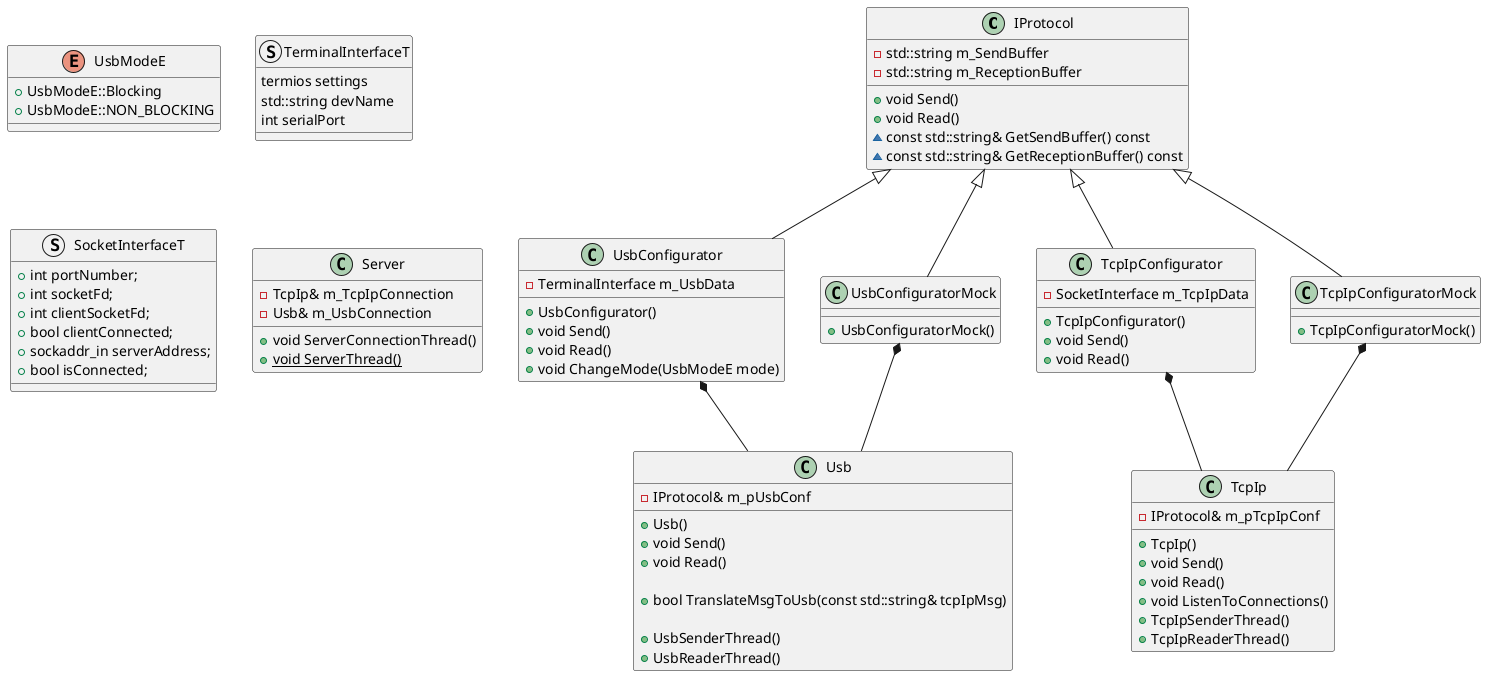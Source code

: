 @startuml Class Hierarchy Diagram

IProtocol <|-- UsbConfigurator
IProtocol <|-- UsbConfiguratorMock
IProtocol <|-- TcpIpConfigurator
IProtocol <|-- TcpIpConfiguratorMock
UsbConfigurator *-- Usb
UsbConfiguratorMock *-- Usb
TcpIpConfigurator *-- TcpIp
TcpIpConfiguratorMock *-- TcpIp

enum UsbModeE
{
    +UsbModeE::Blocking
    +UsbModeE::NON_BLOCKING
}

struct TerminalInterfaceT
{
    termios settings
    std::string devName
    int serialPort
}

struct SocketInterfaceT
{
    +int portNumber;
    +int socketFd;
    +int clientSocketFd;
    +bool clientConnected;
    +sockaddr_in serverAddress;
    +bool isConnected;
}

class IProtocol
{
    -std::string m_SendBuffer
    -std::string m_ReceptionBuffer

    +void Send()
    +void Read()
    ~const std::string& GetSendBuffer() const
    ~const std::string& GetReceptionBuffer() const
}

class UsbConfigurator
{
    -TerminalInterface m_UsbData

    +UsbConfigurator()
    +void Send()
    +void Read()
    +void ChangeMode(UsbModeE mode)
}

class TcpIpConfigurator
{
    -SocketInterface m_TcpIpData

    +TcpIpConfigurator()
    +void Send()
    +void Read()
}

class UsbConfiguratorMock
{
    +UsbConfiguratorMock()
}

class TcpIpConfiguratorMock
{
    +TcpIpConfiguratorMock()
}

class Usb
{
    -IProtocol& m_pUsbConf

    +Usb()
    +void Send()
    +void Read()

    +bool TranslateMsgToUsb(const std::string& tcpIpMsg)

    +UsbSenderThread()
    +UsbReaderThread()
}

class TcpIp
{
    -IProtocol& m_pTcpIpConf

    +TcpIp()
    +void Send()
    +void Read()
    +void ListenToConnections()
    +TcpIpSenderThread()
    +TcpIpReaderThread()
}

class Server
{
    -TcpIp& m_TcpIpConnection
    -Usb& m_UsbConnection

    +void ServerConnectionThread()
    {static}+void ServerThread()
}
@enduml